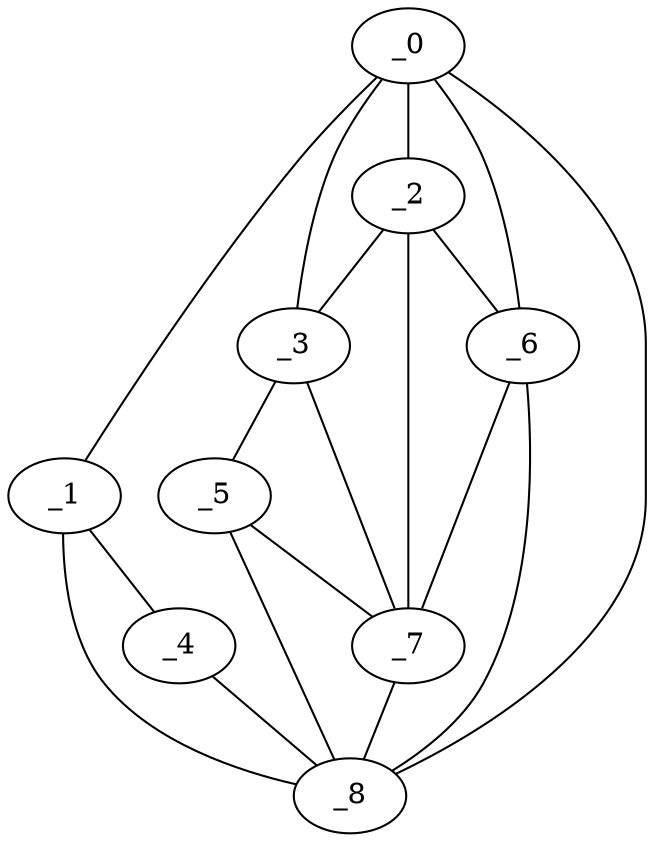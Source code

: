 graph "obj64__85.gxl" {
	_0	 [x=44,
		y=26];
	_1	 [x=47,
		y=7];
	_0 -- _1	 [valence=1];
	_2	 [x=49,
		y=38];
	_0 -- _2	 [valence=1];
	_3	 [x=49,
		y=125];
	_0 -- _3	 [valence=1];
	_6	 [x=86,
		y=27];
	_0 -- _6	 [valence=2];
	_8	 [x=87,
		y=23];
	_0 -- _8	 [valence=2];
	_4	 [x=84,
		y=7];
	_1 -- _4	 [valence=1];
	_1 -- _8	 [valence=2];
	_2 -- _3	 [valence=1];
	_2 -- _6	 [valence=2];
	_7	 [x=86,
		y=41];
	_2 -- _7	 [valence=2];
	_5	 [x=84,
		y=124];
	_3 -- _5	 [valence=1];
	_3 -- _7	 [valence=2];
	_4 -- _8	 [valence=1];
	_5 -- _7	 [valence=1];
	_5 -- _8	 [valence=1];
	_6 -- _7	 [valence=1];
	_6 -- _8	 [valence=1];
	_7 -- _8	 [valence=1];
}
